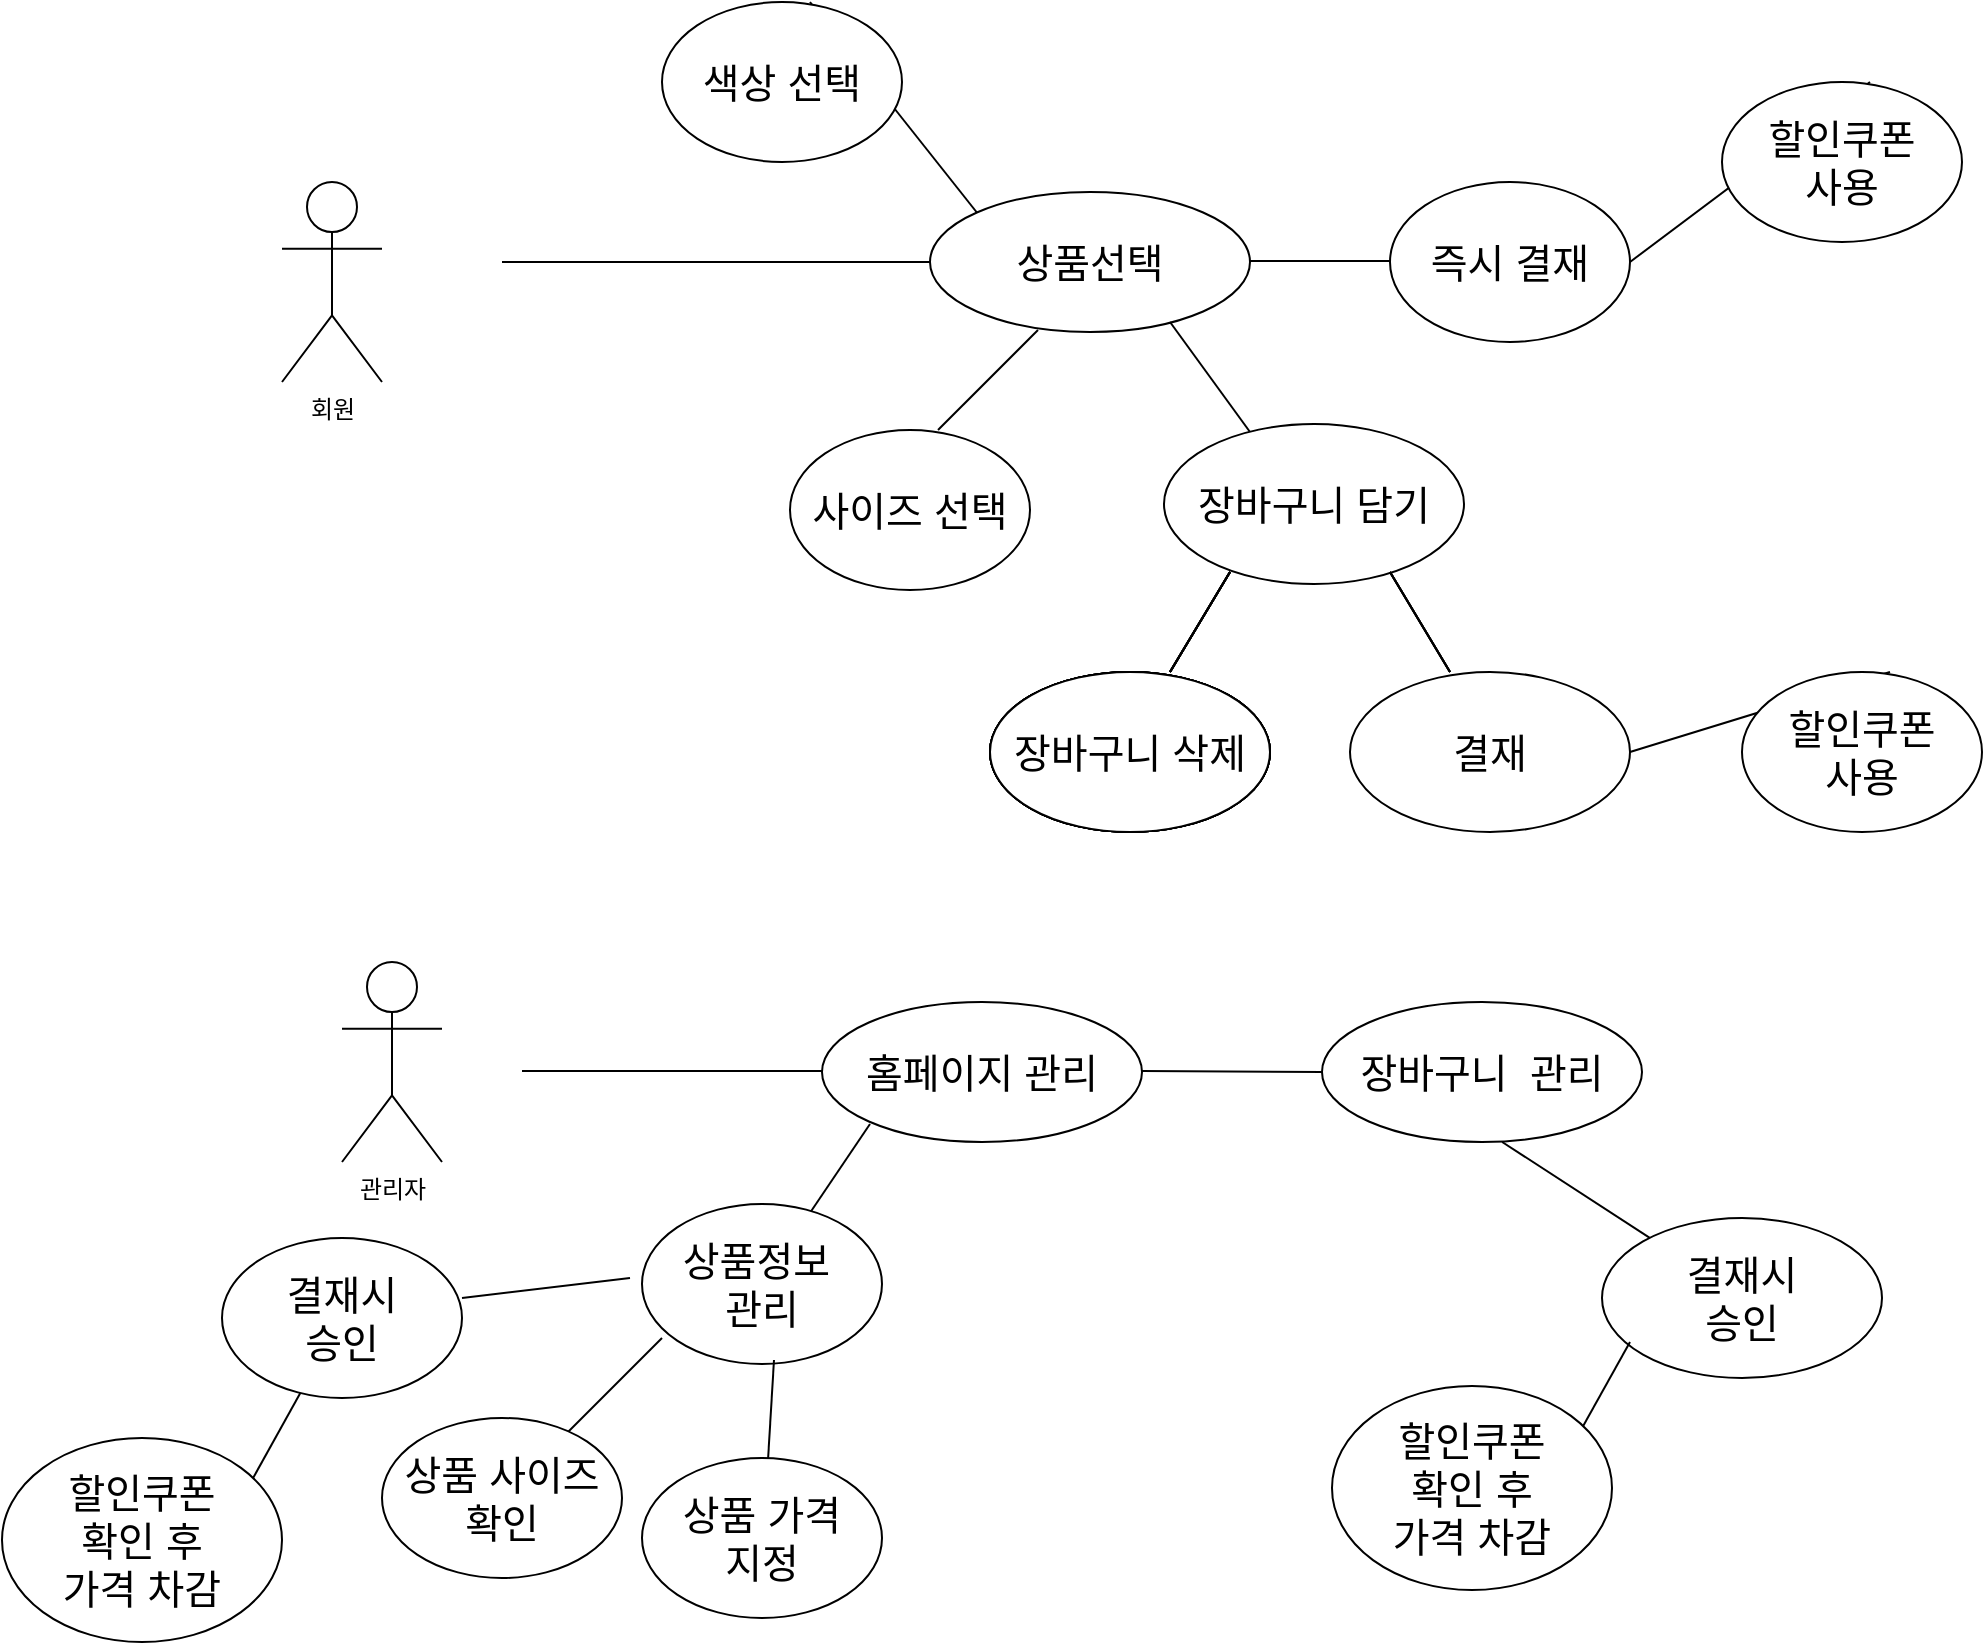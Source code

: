 <mxfile version="21.3.5" type="github">
  <diagram name="페이지-1" id="E2YYRMpUTHghYBo5WnP-">
    <mxGraphModel dx="2876" dy="1080" grid="1" gridSize="10" guides="1" tooltips="1" connect="1" arrows="1" fold="1" page="1" pageScale="1" pageWidth="827" pageHeight="1169" math="0" shadow="0">
      <root>
        <mxCell id="0" />
        <mxCell id="1" parent="0" />
        <mxCell id="bMDlSvMrU2rHgZmUBW91-1" value="회원&lt;br&gt;" style="shape=umlActor;verticalLabelPosition=bottom;verticalAlign=top;html=1;outlineConnect=0;" parent="1" vertex="1">
          <mxGeometry x="-130" y="160" width="50" height="100" as="geometry" />
        </mxCell>
        <mxCell id="bMDlSvMrU2rHgZmUBW91-2" value="관리자&lt;br&gt;" style="shape=umlActor;verticalLabelPosition=bottom;verticalAlign=top;html=1;outlineConnect=0;" parent="1" vertex="1">
          <mxGeometry x="-100" y="550" width="50" height="100" as="geometry" />
        </mxCell>
        <mxCell id="bMDlSvMrU2rHgZmUBW91-18" value="&lt;font style=&quot;font-size: 20px;&quot;&gt;홈페이지 관리&lt;/font&gt;" style="ellipse;whiteSpace=wrap;html=1;" parent="1" vertex="1">
          <mxGeometry x="140" y="570" width="160" height="70" as="geometry" />
        </mxCell>
        <mxCell id="bMDlSvMrU2rHgZmUBW91-19" value="" style="endArrow=none;html=1;rounded=0;" parent="1" edge="1">
          <mxGeometry width="50" height="50" relative="1" as="geometry">
            <mxPoint x="-10" y="604.5" as="sourcePoint" />
            <mxPoint x="140" y="604.5" as="targetPoint" />
            <Array as="points">
              <mxPoint x="130" y="604.5" />
            </Array>
          </mxGeometry>
        </mxCell>
        <mxCell id="bMDlSvMrU2rHgZmUBW91-20" value="" style="endArrow=none;html=1;rounded=0;entryX=0;entryY=0.5;entryDx=0;entryDy=0;" parent="1" target="bMDlSvMrU2rHgZmUBW91-21" edge="1">
          <mxGeometry width="50" height="50" relative="1" as="geometry">
            <mxPoint x="-20" y="200" as="sourcePoint" />
            <mxPoint x="174" y="199.5" as="targetPoint" />
          </mxGeometry>
        </mxCell>
        <mxCell id="bMDlSvMrU2rHgZmUBW91-21" value="&lt;font style=&quot;font-size: 20px;&quot;&gt;상품선택&lt;/font&gt;" style="ellipse;whiteSpace=wrap;html=1;" parent="1" vertex="1">
          <mxGeometry x="194" y="165" width="160" height="70" as="geometry" />
        </mxCell>
        <mxCell id="bMDlSvMrU2rHgZmUBW91-22" value="&lt;span style=&quot;font-size: 20px;&quot;&gt;장바구니&amp;nbsp; 관리&lt;br&gt;&lt;/span&gt;" style="ellipse;whiteSpace=wrap;html=1;" parent="1" vertex="1">
          <mxGeometry x="390" y="570" width="160" height="70" as="geometry" />
        </mxCell>
        <mxCell id="bMDlSvMrU2rHgZmUBW91-26" value="" style="endArrow=none;html=1;rounded=0;entryX=0;entryY=0.5;entryDx=0;entryDy=0;" parent="1" target="bMDlSvMrU2rHgZmUBW91-22" edge="1">
          <mxGeometry width="50" height="50" relative="1" as="geometry">
            <mxPoint x="300" y="604.5" as="sourcePoint" />
            <mxPoint x="380" y="605" as="targetPoint" />
          </mxGeometry>
        </mxCell>
        <mxCell id="bMDlSvMrU2rHgZmUBW91-28" value="" style="endArrow=none;html=1;rounded=0;" parent="1" edge="1">
          <mxGeometry width="50" height="50" relative="1" as="geometry">
            <mxPoint x="198" y="284" as="sourcePoint" />
            <mxPoint x="248" y="234" as="targetPoint" />
          </mxGeometry>
        </mxCell>
        <mxCell id="bMDlSvMrU2rHgZmUBW91-29" value="" style="endArrow=none;html=1;rounded=0;" parent="1" edge="1">
          <mxGeometry width="50" height="50" relative="1" as="geometry">
            <mxPoint x="354" y="285" as="sourcePoint" />
            <mxPoint x="314" y="230" as="targetPoint" />
          </mxGeometry>
        </mxCell>
        <mxCell id="bMDlSvMrU2rHgZmUBW91-30" value="&lt;font style=&quot;font-size: 20px;&quot;&gt;사이즈 선택&lt;/font&gt;" style="ellipse;whiteSpace=wrap;html=1;" parent="1" vertex="1">
          <mxGeometry x="124" y="284" width="120" height="80" as="geometry" />
        </mxCell>
        <mxCell id="bMDlSvMrU2rHgZmUBW91-31" value="&lt;font style=&quot;font-size: 20px;&quot;&gt;장바구니 담기&lt;/font&gt;" style="ellipse;whiteSpace=wrap;html=1;" parent="1" vertex="1">
          <mxGeometry x="311" y="281" width="150" height="80" as="geometry" />
        </mxCell>
        <mxCell id="bMDlSvMrU2rHgZmUBW91-32" value="" style="endArrow=none;html=1;rounded=0;" parent="1" edge="1">
          <mxGeometry width="50" height="50" relative="1" as="geometry">
            <mxPoint x="354" y="199.5" as="sourcePoint" />
            <mxPoint x="424" y="199.5" as="targetPoint" />
          </mxGeometry>
        </mxCell>
        <mxCell id="bMDlSvMrU2rHgZmUBW91-33" value="&lt;font style=&quot;font-size: 20px;&quot;&gt;즉시 결재&lt;/font&gt;" style="ellipse;whiteSpace=wrap;html=1;" parent="1" vertex="1">
          <mxGeometry x="424" y="160" width="120" height="80" as="geometry" />
        </mxCell>
        <mxCell id="bMDlSvMrU2rHgZmUBW91-34" value="" style="endArrow=none;html=1;rounded=0;" parent="1" edge="1">
          <mxGeometry width="50" height="50" relative="1" as="geometry">
            <mxPoint x="314" y="405" as="sourcePoint" />
            <mxPoint x="344" y="355" as="targetPoint" />
          </mxGeometry>
        </mxCell>
        <mxCell id="bMDlSvMrU2rHgZmUBW91-35" value="" style="endArrow=none;html=1;rounded=0;" parent="1" edge="1">
          <mxGeometry width="50" height="50" relative="1" as="geometry">
            <mxPoint x="454" y="405" as="sourcePoint" />
            <mxPoint x="424" y="355" as="targetPoint" />
          </mxGeometry>
        </mxCell>
        <mxCell id="bMDlSvMrU2rHgZmUBW91-36" value="&lt;font style=&quot;font-size: 20px;&quot;&gt;장바구니 삭제&lt;/font&gt;" style="ellipse;whiteSpace=wrap;html=1;" parent="1" vertex="1">
          <mxGeometry x="224" y="405" width="140" height="80" as="geometry" />
        </mxCell>
        <mxCell id="bMDlSvMrU2rHgZmUBW91-37" value="&lt;font style=&quot;font-size: 20px;&quot;&gt;결재&lt;/font&gt;" style="ellipse;whiteSpace=wrap;html=1;" parent="1" vertex="1">
          <mxGeometry x="404" y="405" width="140" height="80" as="geometry" />
        </mxCell>
        <mxCell id="bMDlSvMrU2rHgZmUBW91-42" value="" style="endArrow=none;html=1;rounded=0;" parent="1" edge="1">
          <mxGeometry width="50" height="50" relative="1" as="geometry">
            <mxPoint x="314" y="405" as="sourcePoint" />
            <mxPoint x="344" y="355" as="targetPoint" />
          </mxGeometry>
        </mxCell>
        <mxCell id="bMDlSvMrU2rHgZmUBW91-43" value="&lt;font style=&quot;font-size: 20px;&quot;&gt;장바구니 삭제&lt;/font&gt;" style="ellipse;whiteSpace=wrap;html=1;" parent="1" vertex="1">
          <mxGeometry x="224" y="405" width="140" height="80" as="geometry" />
        </mxCell>
        <mxCell id="bMDlSvMrU2rHgZmUBW91-44" value="" style="endArrow=none;html=1;rounded=0;" parent="1" edge="1">
          <mxGeometry width="50" height="50" relative="1" as="geometry">
            <mxPoint x="314" y="405" as="sourcePoint" />
            <mxPoint x="344" y="355" as="targetPoint" />
          </mxGeometry>
        </mxCell>
        <mxCell id="bMDlSvMrU2rHgZmUBW91-45" value="&lt;font style=&quot;font-size: 20px;&quot;&gt;장바구니 삭제&lt;/font&gt;" style="ellipse;whiteSpace=wrap;html=1;" parent="1" vertex="1">
          <mxGeometry x="224" y="405" width="140" height="80" as="geometry" />
        </mxCell>
        <mxCell id="bMDlSvMrU2rHgZmUBW91-46" value="" style="endArrow=none;html=1;rounded=0;" parent="1" edge="1">
          <mxGeometry width="50" height="50" relative="1" as="geometry">
            <mxPoint x="314" y="405" as="sourcePoint" />
            <mxPoint x="344" y="355" as="targetPoint" />
          </mxGeometry>
        </mxCell>
        <mxCell id="bMDlSvMrU2rHgZmUBW91-47" value="&lt;font style=&quot;font-size: 20px;&quot;&gt;장바구니 삭제&lt;/font&gt;" style="ellipse;whiteSpace=wrap;html=1;" parent="1" vertex="1">
          <mxGeometry x="224" y="405" width="140" height="80" as="geometry" />
        </mxCell>
        <mxCell id="bMDlSvMrU2rHgZmUBW91-48" value="" style="endArrow=none;html=1;rounded=0;" parent="1" edge="1">
          <mxGeometry width="50" height="50" relative="1" as="geometry">
            <mxPoint x="454" y="405" as="sourcePoint" />
            <mxPoint x="424" y="355" as="targetPoint" />
          </mxGeometry>
        </mxCell>
        <mxCell id="bMDlSvMrU2rHgZmUBW91-49" value="" style="endArrow=none;html=1;rounded=0;" parent="1" edge="1">
          <mxGeometry width="50" height="50" relative="1" as="geometry">
            <mxPoint x="314" y="405" as="sourcePoint" />
            <mxPoint x="344" y="355" as="targetPoint" />
          </mxGeometry>
        </mxCell>
        <mxCell id="bMDlSvMrU2rHgZmUBW91-50" value="&lt;font style=&quot;font-size: 20px;&quot;&gt;장바구니 삭제&lt;/font&gt;" style="ellipse;whiteSpace=wrap;html=1;" parent="1" vertex="1">
          <mxGeometry x="224" y="405" width="140" height="80" as="geometry" />
        </mxCell>
        <mxCell id="bMDlSvMrU2rHgZmUBW91-51" value="" style="endArrow=none;html=1;rounded=0;" parent="1" edge="1">
          <mxGeometry width="50" height="50" relative="1" as="geometry">
            <mxPoint x="454" y="405" as="sourcePoint" />
            <mxPoint x="424" y="355" as="targetPoint" />
          </mxGeometry>
        </mxCell>
        <mxCell id="bMDlSvMrU2rHgZmUBW91-52" value="" style="endArrow=none;html=1;rounded=0;" parent="1" edge="1">
          <mxGeometry width="50" height="50" relative="1" as="geometry">
            <mxPoint x="314" y="405" as="sourcePoint" />
            <mxPoint x="344" y="355" as="targetPoint" />
          </mxGeometry>
        </mxCell>
        <mxCell id="bMDlSvMrU2rHgZmUBW91-53" value="&lt;font style=&quot;font-size: 20px;&quot;&gt;장바구니 삭제&lt;/font&gt;" style="ellipse;whiteSpace=wrap;html=1;" parent="1" vertex="1">
          <mxGeometry x="224" y="405" width="140" height="80" as="geometry" />
        </mxCell>
        <mxCell id="bMDlSvMrU2rHgZmUBW91-54" value="" style="endArrow=none;html=1;rounded=0;" parent="1" edge="1">
          <mxGeometry width="50" height="50" relative="1" as="geometry">
            <mxPoint x="454" y="405" as="sourcePoint" />
            <mxPoint x="424" y="355" as="targetPoint" />
          </mxGeometry>
        </mxCell>
        <mxCell id="bMDlSvMrU2rHgZmUBW91-59" value="" style="endArrow=none;html=1;rounded=0;exitX=0.563;exitY=1;exitDx=0;exitDy=0;exitPerimeter=0;" parent="1" target="bMDlSvMrU2rHgZmUBW91-60" edge="1" source="bMDlSvMrU2rHgZmUBW91-22">
          <mxGeometry width="50" height="50" relative="1" as="geometry">
            <mxPoint x="445" y="718" as="sourcePoint" />
            <mxPoint x="520" y="718" as="targetPoint" />
          </mxGeometry>
        </mxCell>
        <mxCell id="bMDlSvMrU2rHgZmUBW91-60" value="&lt;span style=&quot;font-size: 20px;&quot;&gt;결재시&lt;br&gt;승인&lt;br&gt;&lt;/span&gt;" style="ellipse;whiteSpace=wrap;html=1;" parent="1" vertex="1">
          <mxGeometry x="530" y="678" width="140" height="80" as="geometry" />
        </mxCell>
        <mxCell id="bMDlSvMrU2rHgZmUBW91-61" value="" style="endArrow=none;html=1;rounded=0;" parent="1" target="bMDlSvMrU2rHgZmUBW91-62" edge="1">
          <mxGeometry width="50" height="50" relative="1" as="geometry">
            <mxPoint x="164" y="631" as="sourcePoint" />
            <mxPoint x="214" y="581" as="targetPoint" />
          </mxGeometry>
        </mxCell>
        <mxCell id="bMDlSvMrU2rHgZmUBW91-62" value="&lt;font style=&quot;font-size: 20px;&quot;&gt;상품정보&amp;nbsp;&lt;br&gt;관리&lt;br&gt;&lt;/font&gt;" style="ellipse;whiteSpace=wrap;html=1;" parent="1" vertex="1">
          <mxGeometry x="50" y="671" width="120" height="80" as="geometry" />
        </mxCell>
        <mxCell id="bMDlSvMrU2rHgZmUBW91-63" value="" style="endArrow=none;html=1;rounded=0;" parent="1" edge="1">
          <mxGeometry width="50" height="50" relative="1" as="geometry">
            <mxPoint x="10" y="788" as="sourcePoint" />
            <mxPoint x="60" y="738" as="targetPoint" />
          </mxGeometry>
        </mxCell>
        <mxCell id="bMDlSvMrU2rHgZmUBW91-64" value="&lt;font style=&quot;font-size: 20px;&quot;&gt;상품 사이즈&lt;br&gt;확인&lt;br&gt;&lt;/font&gt;" style="ellipse;whiteSpace=wrap;html=1;" parent="1" vertex="1">
          <mxGeometry x="-80" y="778" width="120" height="80" as="geometry" />
        </mxCell>
        <mxCell id="bMDlSvMrU2rHgZmUBW91-65" value="" style="endArrow=none;html=1;rounded=0;" parent="1" edge="1">
          <mxGeometry width="50" height="50" relative="1" as="geometry">
            <mxPoint x="116" y="749" as="sourcePoint" />
            <mxPoint x="113" y="799" as="targetPoint" />
          </mxGeometry>
        </mxCell>
        <mxCell id="bMDlSvMrU2rHgZmUBW91-66" value="&lt;font style=&quot;font-size: 20px;&quot;&gt;상품 가격&lt;br&gt;지정&lt;br&gt;&lt;/font&gt;" style="ellipse;whiteSpace=wrap;html=1;" parent="1" vertex="1">
          <mxGeometry x="50" y="798" width="120" height="80" as="geometry" />
        </mxCell>
        <mxCell id="bMDlSvMrU2rHgZmUBW91-68" value="" style="endArrow=none;html=1;rounded=0;" parent="1" edge="1">
          <mxGeometry width="50" height="50" relative="1" as="geometry">
            <mxPoint x="-40" y="718" as="sourcePoint" />
            <mxPoint x="44" y="708" as="targetPoint" />
          </mxGeometry>
        </mxCell>
        <mxCell id="bMDlSvMrU2rHgZmUBW91-71" value="&lt;font style=&quot;font-size: 20px;&quot;&gt;결재시&lt;br&gt;승인&lt;br&gt;&lt;/font&gt;" style="ellipse;whiteSpace=wrap;html=1;" parent="1" vertex="1">
          <mxGeometry x="-160" y="688" width="120" height="80" as="geometry" />
        </mxCell>
        <mxCell id="IzhtP2QwXp9NZNe5NAR0-1" value="" style="endArrow=none;html=1;rounded=0;" edge="1" parent="1" target="bMDlSvMrU2rHgZmUBW91-71">
          <mxGeometry width="50" height="50" relative="1" as="geometry">
            <mxPoint x="-150" y="818" as="sourcePoint" />
            <mxPoint x="-66" y="808" as="targetPoint" />
          </mxGeometry>
        </mxCell>
        <mxCell id="IzhtP2QwXp9NZNe5NAR0-2" value="&lt;font style=&quot;font-size: 20px;&quot;&gt;할인쿠폰&lt;br&gt;확인 후&lt;br&gt;가격 차감&lt;br&gt;&lt;/font&gt;" style="ellipse;whiteSpace=wrap;html=1;" vertex="1" parent="1">
          <mxGeometry x="-270" y="788" width="140" height="102" as="geometry" />
        </mxCell>
        <mxCell id="IzhtP2QwXp9NZNe5NAR0-3" value="" style="endArrow=none;html=1;rounded=0;" edge="1" parent="1">
          <mxGeometry width="50" height="50" relative="1" as="geometry">
            <mxPoint x="515" y="792" as="sourcePoint" />
            <mxPoint x="544" y="740" as="targetPoint" />
          </mxGeometry>
        </mxCell>
        <mxCell id="IzhtP2QwXp9NZNe5NAR0-4" value="&lt;font style=&quot;font-size: 20px;&quot;&gt;할인쿠폰&lt;br&gt;확인 후&lt;br&gt;가격 차감&lt;br&gt;&lt;/font&gt;" style="ellipse;whiteSpace=wrap;html=1;" vertex="1" parent="1">
          <mxGeometry x="395" y="762" width="140" height="102" as="geometry" />
        </mxCell>
        <mxCell id="IzhtP2QwXp9NZNe5NAR0-5" value="" style="endArrow=none;html=1;rounded=0;entryX=0;entryY=0;entryDx=0;entryDy=0;" edge="1" parent="1" target="bMDlSvMrU2rHgZmUBW91-21">
          <mxGeometry width="50" height="50" relative="1" as="geometry">
            <mxPoint x="134" y="70" as="sourcePoint" />
            <mxPoint x="184" y="20" as="targetPoint" />
          </mxGeometry>
        </mxCell>
        <mxCell id="IzhtP2QwXp9NZNe5NAR0-6" value="&lt;font style=&quot;font-size: 20px;&quot;&gt;색상 선택&lt;/font&gt;" style="ellipse;whiteSpace=wrap;html=1;" vertex="1" parent="1">
          <mxGeometry x="60" y="70" width="120" height="80" as="geometry" />
        </mxCell>
        <mxCell id="IzhtP2QwXp9NZNe5NAR0-7" value="" style="endArrow=none;html=1;rounded=0;entryX=1;entryY=0.5;entryDx=0;entryDy=0;" edge="1" parent="1" target="bMDlSvMrU2rHgZmUBW91-33">
          <mxGeometry width="50" height="50" relative="1" as="geometry">
            <mxPoint x="664" y="110" as="sourcePoint" />
            <mxPoint x="714" y="60" as="targetPoint" />
          </mxGeometry>
        </mxCell>
        <mxCell id="IzhtP2QwXp9NZNe5NAR0-8" value="&lt;font style=&quot;font-size: 20px;&quot;&gt;할인쿠폰&lt;br&gt;사용&lt;br&gt;&lt;/font&gt;" style="ellipse;whiteSpace=wrap;html=1;" vertex="1" parent="1">
          <mxGeometry x="590" y="110" width="120" height="80" as="geometry" />
        </mxCell>
        <mxCell id="IzhtP2QwXp9NZNe5NAR0-10" value="" style="endArrow=none;html=1;rounded=0;entryX=1;entryY=0.5;entryDx=0;entryDy=0;" edge="1" parent="1" target="bMDlSvMrU2rHgZmUBW91-37">
          <mxGeometry width="50" height="50" relative="1" as="geometry">
            <mxPoint x="674" y="405" as="sourcePoint" />
            <mxPoint x="724" y="355" as="targetPoint" />
          </mxGeometry>
        </mxCell>
        <mxCell id="IzhtP2QwXp9NZNe5NAR0-11" value="&lt;font style=&quot;font-size: 20px;&quot;&gt;할인쿠폰&lt;br&gt;사용&lt;br&gt;&lt;/font&gt;" style="ellipse;whiteSpace=wrap;html=1;" vertex="1" parent="1">
          <mxGeometry x="600" y="405" width="120" height="80" as="geometry" />
        </mxCell>
      </root>
    </mxGraphModel>
  </diagram>
</mxfile>
